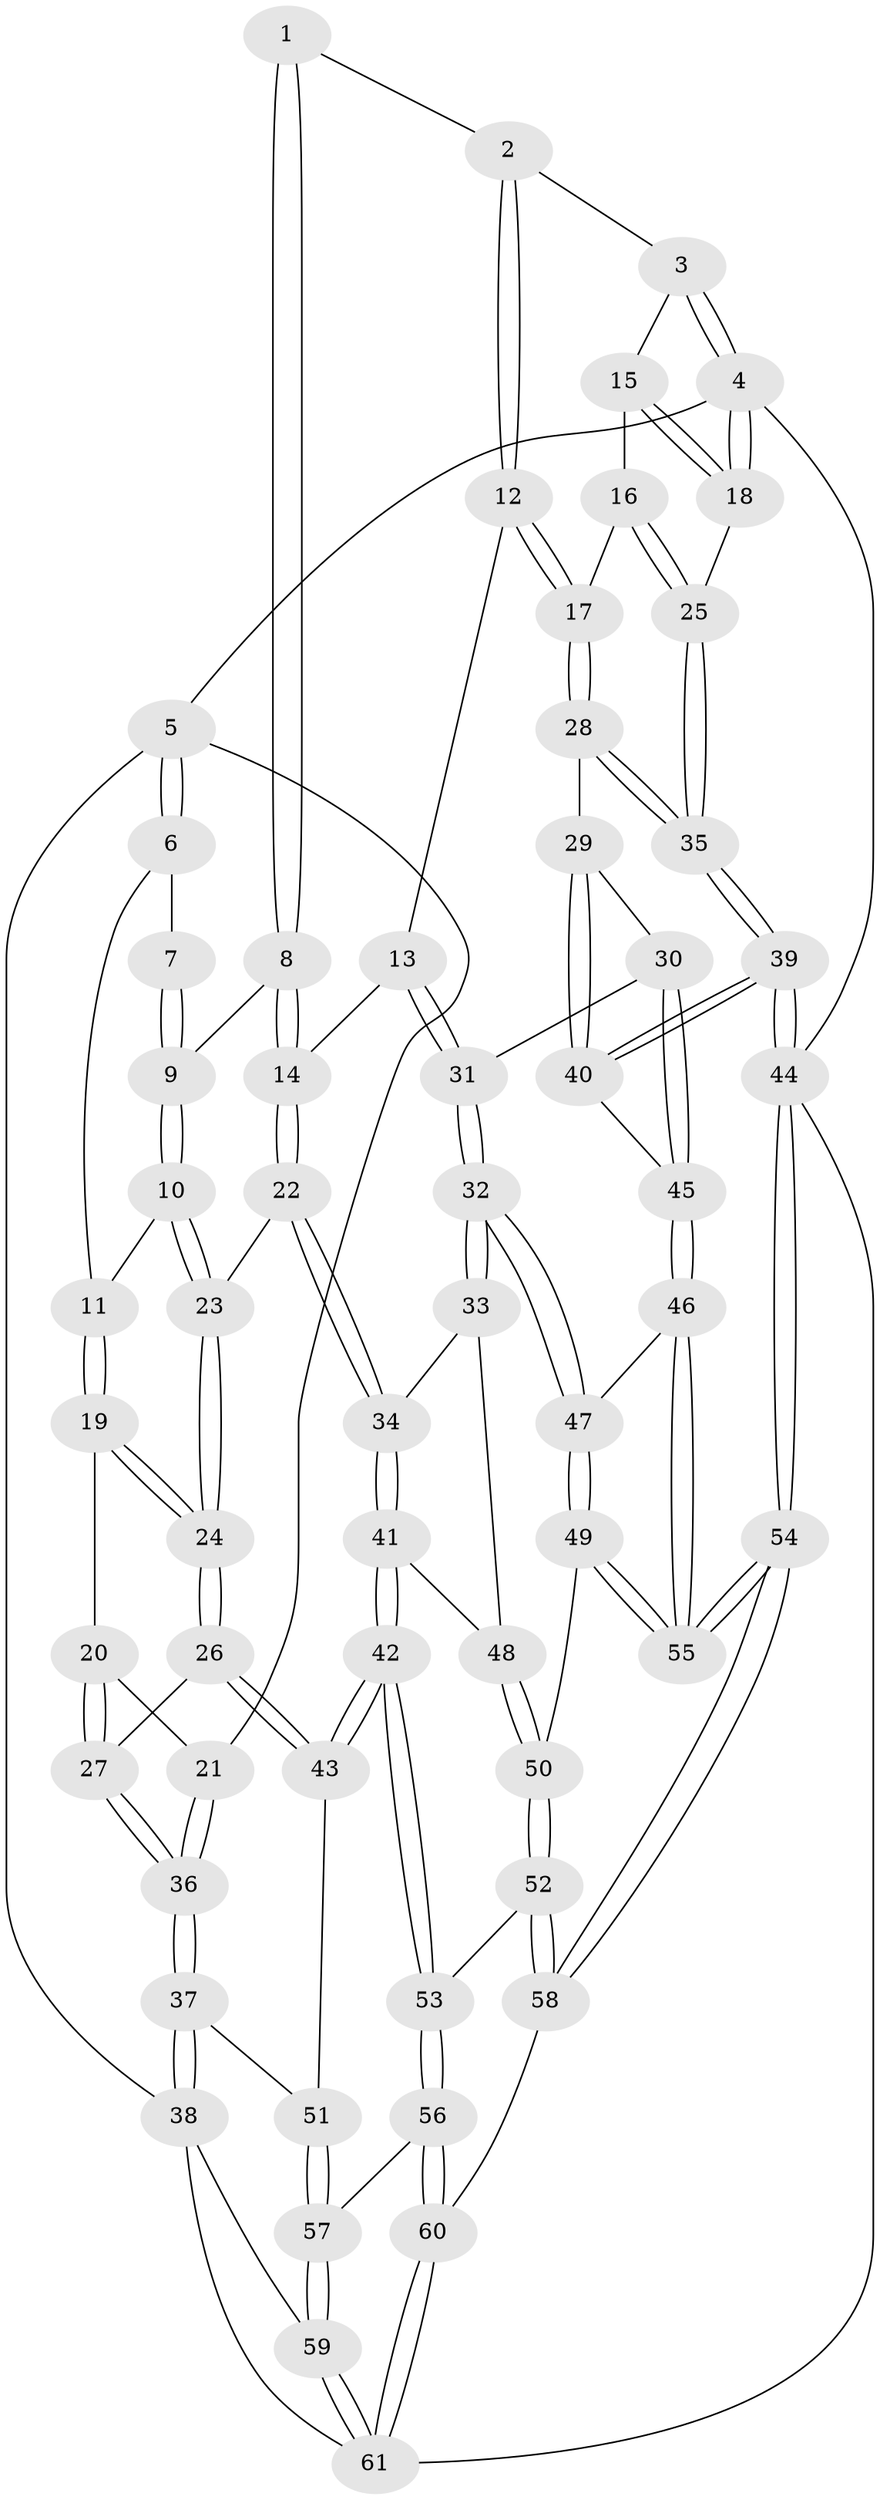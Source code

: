// coarse degree distribution, {3: 0.21212121212121213, 4: 0.5454545454545454, 5: 0.15151515151515152, 6: 0.06060606060606061, 2: 0.030303030303030304}
// Generated by graph-tools (version 1.1) at 2025/52/02/27/25 19:52:43]
// undirected, 61 vertices, 149 edges
graph export_dot {
graph [start="1"]
  node [color=gray90,style=filled];
  1 [pos="+0.4342738375094145+0"];
  2 [pos="+0.655406719519484+0"];
  3 [pos="+0.733818698451143+0"];
  4 [pos="+1+0"];
  5 [pos="+0+0"];
  6 [pos="+0.07710381394766026+0"];
  7 [pos="+0.4179422559329199+0"];
  8 [pos="+0.43259977452682274+0.11216069732427295"];
  9 [pos="+0.30690156381881806+0.11869667498660252"];
  10 [pos="+0.306509222068701+0.11904840562626706"];
  11 [pos="+0.2597192091318228+0.10783562397994617"];
  12 [pos="+0.6454263439731879+0.023200145701097335"];
  13 [pos="+0.5870768670644776+0.16638764319748883"];
  14 [pos="+0.4739907402659238+0.18542693618106662"];
  15 [pos="+0.8725424814644115+0.05729742219371947"];
  16 [pos="+0.8708268665504334+0.14190103816078908"];
  17 [pos="+0.8313884210822021+0.21534455450476697"];
  18 [pos="+1+0.05510785143733563"];
  19 [pos="+0.1887196766146468+0.14938923898968853"];
  20 [pos="+0.1119102022295496+0.13514824022292793"];
  21 [pos="+0+0"];
  22 [pos="+0.3950598821215051+0.282963374281279"];
  23 [pos="+0.3323488773293038+0.27636151105937035"];
  24 [pos="+0.2789779384464067+0.2970818656604049"];
  25 [pos="+1+0.13740889922719882"];
  26 [pos="+0.20407947647650568+0.362960233287057"];
  27 [pos="+0.18899731037179063+0.36172956408958595"];
  28 [pos="+0.8288635512662159+0.2556739529229351"];
  29 [pos="+0.8120443119331552+0.2700072274037985"];
  30 [pos="+0.6891733875900314+0.3073665901750395"];
  31 [pos="+0.6710632285784062+0.30819575500854296"];
  32 [pos="+0.6289821151565362+0.35755421109648305"];
  33 [pos="+0.5601514442312594+0.3693672949804613"];
  34 [pos="+0.3981049066329512+0.28722402818756043"];
  35 [pos="+1+0.3508838915216335"];
  36 [pos="+0+0.415881918728684"];
  37 [pos="+0+0.4975899068186369"];
  38 [pos="+0+0.6890489716043445"];
  39 [pos="+1+0.6191728332174096"];
  40 [pos="+0.8484148174463567+0.4322113861340603"];
  41 [pos="+0.4096815689265253+0.4457710185433538"];
  42 [pos="+0.3563434981863841+0.5794588389585014"];
  43 [pos="+0.2906620841885682+0.5372998064720704"];
  44 [pos="+1+1"];
  45 [pos="+0.7776263438905386+0.4681835014433619"];
  46 [pos="+0.7537871276776973+0.5151589015429022"];
  47 [pos="+0.643252252423918+0.4561717049480682"];
  48 [pos="+0.5245375937795624+0.41902229123674545"];
  49 [pos="+0.5658020217123977+0.5967391628570103"];
  50 [pos="+0.5140513034631384+0.6000741345533214"];
  51 [pos="+0.10191472832990936+0.5944117233437115"];
  52 [pos="+0.4289452683157866+0.6312033874509944"];
  53 [pos="+0.38207902227614043+0.6205332101086946"];
  54 [pos="+1+1"];
  55 [pos="+0.79905628638865+0.7152312695188552"];
  56 [pos="+0.31708995781826826+0.7022438076282325"];
  57 [pos="+0.1941219644506556+0.7869768255588734"];
  58 [pos="+0.5853922577946471+0.971407551925101"];
  59 [pos="+0.18492387731411544+0.8035097925499471"];
  60 [pos="+0.44324400532894015+1"];
  61 [pos="+0.19679063216106535+1"];
  1 -- 2;
  1 -- 8;
  1 -- 8;
  2 -- 3;
  2 -- 12;
  2 -- 12;
  3 -- 4;
  3 -- 4;
  3 -- 15;
  4 -- 5;
  4 -- 18;
  4 -- 18;
  4 -- 44;
  5 -- 6;
  5 -- 6;
  5 -- 21;
  5 -- 38;
  6 -- 7;
  6 -- 11;
  7 -- 9;
  7 -- 9;
  8 -- 9;
  8 -- 14;
  8 -- 14;
  9 -- 10;
  9 -- 10;
  10 -- 11;
  10 -- 23;
  10 -- 23;
  11 -- 19;
  11 -- 19;
  12 -- 13;
  12 -- 17;
  12 -- 17;
  13 -- 14;
  13 -- 31;
  13 -- 31;
  14 -- 22;
  14 -- 22;
  15 -- 16;
  15 -- 18;
  15 -- 18;
  16 -- 17;
  16 -- 25;
  16 -- 25;
  17 -- 28;
  17 -- 28;
  18 -- 25;
  19 -- 20;
  19 -- 24;
  19 -- 24;
  20 -- 21;
  20 -- 27;
  20 -- 27;
  21 -- 36;
  21 -- 36;
  22 -- 23;
  22 -- 34;
  22 -- 34;
  23 -- 24;
  23 -- 24;
  24 -- 26;
  24 -- 26;
  25 -- 35;
  25 -- 35;
  26 -- 27;
  26 -- 43;
  26 -- 43;
  27 -- 36;
  27 -- 36;
  28 -- 29;
  28 -- 35;
  28 -- 35;
  29 -- 30;
  29 -- 40;
  29 -- 40;
  30 -- 31;
  30 -- 45;
  30 -- 45;
  31 -- 32;
  31 -- 32;
  32 -- 33;
  32 -- 33;
  32 -- 47;
  32 -- 47;
  33 -- 34;
  33 -- 48;
  34 -- 41;
  34 -- 41;
  35 -- 39;
  35 -- 39;
  36 -- 37;
  36 -- 37;
  37 -- 38;
  37 -- 38;
  37 -- 51;
  38 -- 59;
  38 -- 61;
  39 -- 40;
  39 -- 40;
  39 -- 44;
  39 -- 44;
  40 -- 45;
  41 -- 42;
  41 -- 42;
  41 -- 48;
  42 -- 43;
  42 -- 43;
  42 -- 53;
  42 -- 53;
  43 -- 51;
  44 -- 54;
  44 -- 54;
  44 -- 61;
  45 -- 46;
  45 -- 46;
  46 -- 47;
  46 -- 55;
  46 -- 55;
  47 -- 49;
  47 -- 49;
  48 -- 50;
  48 -- 50;
  49 -- 50;
  49 -- 55;
  49 -- 55;
  50 -- 52;
  50 -- 52;
  51 -- 57;
  51 -- 57;
  52 -- 53;
  52 -- 58;
  52 -- 58;
  53 -- 56;
  53 -- 56;
  54 -- 55;
  54 -- 55;
  54 -- 58;
  54 -- 58;
  56 -- 57;
  56 -- 60;
  56 -- 60;
  57 -- 59;
  57 -- 59;
  58 -- 60;
  59 -- 61;
  59 -- 61;
  60 -- 61;
  60 -- 61;
}
